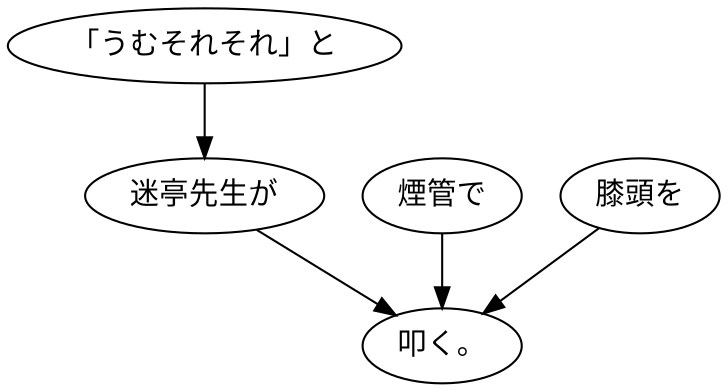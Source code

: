 digraph graph1021 {
	node0 [label="「うむそれそれ」と"];
	node1 [label="迷亭先生が"];
	node2 [label="煙管で"];
	node3 [label="膝頭を"];
	node4 [label="叩く。"];
	node0 -> node1;
	node1 -> node4;
	node2 -> node4;
	node3 -> node4;
}
